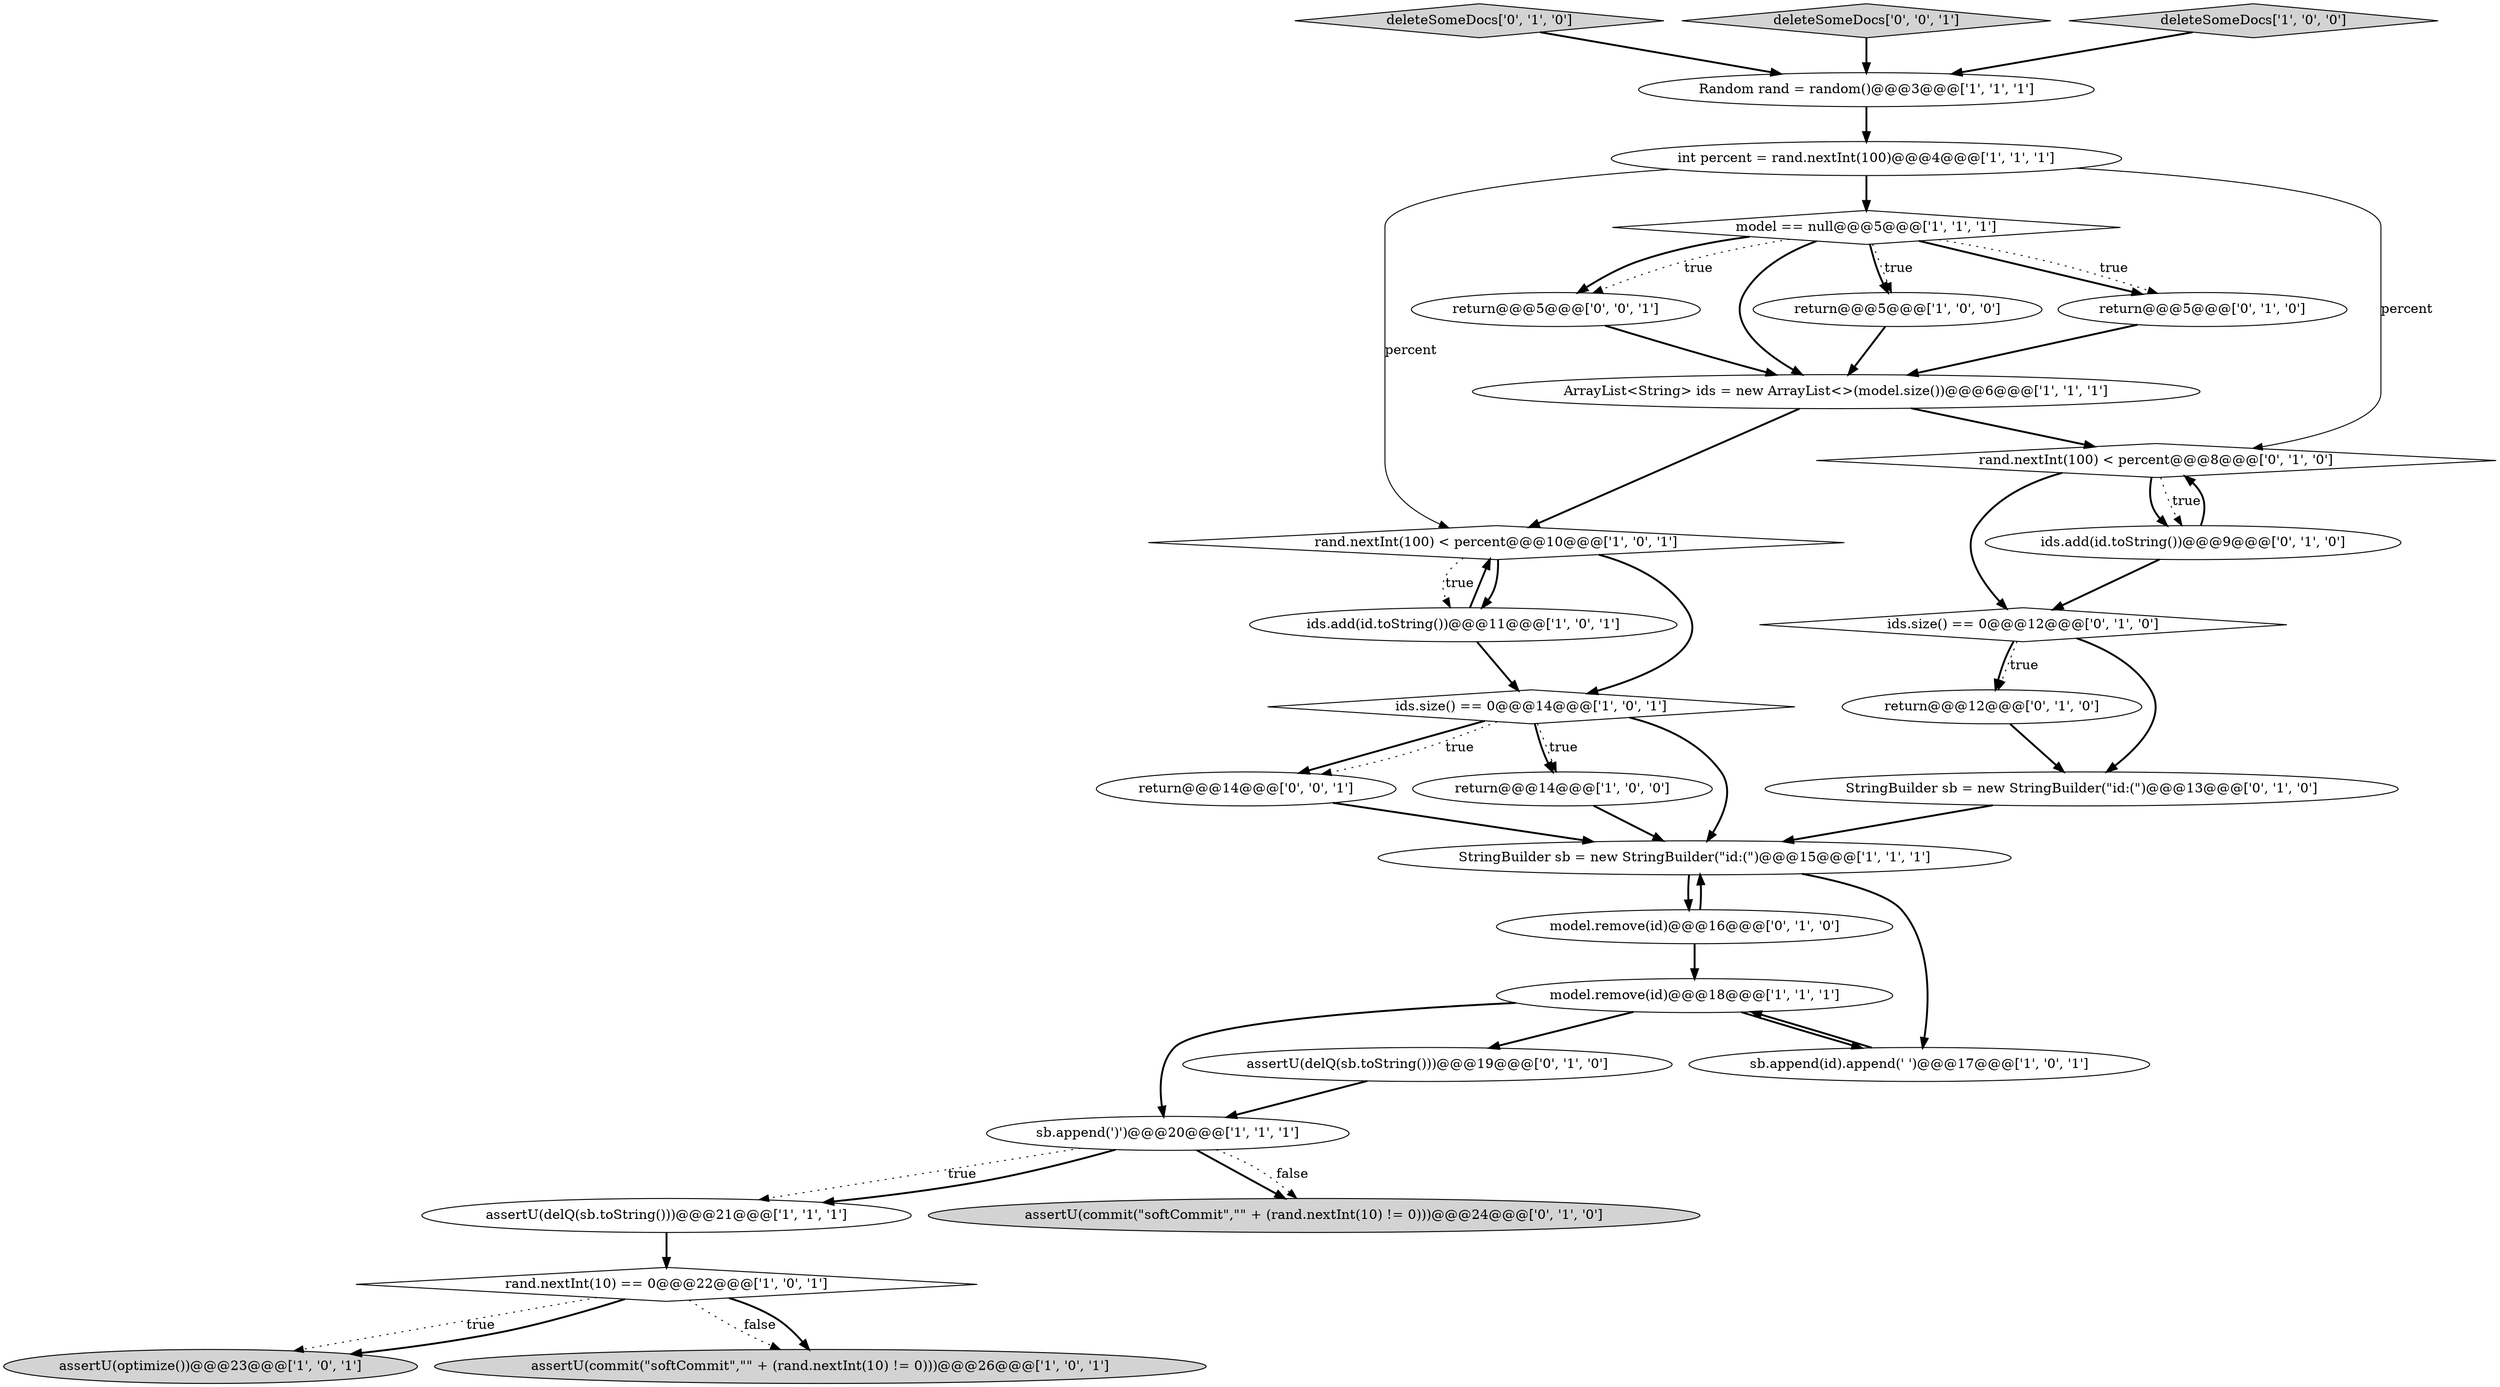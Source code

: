 digraph {
7 [style = filled, label = "Random rand = random()@@@3@@@['1', '1', '1']", fillcolor = white, shape = ellipse image = "AAA0AAABBB1BBB"];
9 [style = filled, label = "model.remove(id)@@@18@@@['1', '1', '1']", fillcolor = white, shape = ellipse image = "AAA0AAABBB1BBB"];
3 [style = filled, label = "sb.append(')')@@@20@@@['1', '1', '1']", fillcolor = white, shape = ellipse image = "AAA0AAABBB1BBB"];
30 [style = filled, label = "return@@@5@@@['0', '0', '1']", fillcolor = white, shape = ellipse image = "AAA0AAABBB3BBB"];
13 [style = filled, label = "model == null@@@5@@@['1', '1', '1']", fillcolor = white, shape = diamond image = "AAA0AAABBB1BBB"];
2 [style = filled, label = "StringBuilder sb = new StringBuilder(\"id:(\")@@@15@@@['1', '1', '1']", fillcolor = white, shape = ellipse image = "AAA0AAABBB1BBB"];
22 [style = filled, label = "model.remove(id)@@@16@@@['0', '1', '0']", fillcolor = white, shape = ellipse image = "AAA0AAABBB2BBB"];
20 [style = filled, label = "rand.nextInt(100) < percent@@@8@@@['0', '1', '0']", fillcolor = white, shape = diamond image = "AAA0AAABBB2BBB"];
6 [style = filled, label = "ids.add(id.toString())@@@11@@@['1', '0', '1']", fillcolor = white, shape = ellipse image = "AAA0AAABBB1BBB"];
25 [style = filled, label = "return@@@12@@@['0', '1', '0']", fillcolor = white, shape = ellipse image = "AAA0AAABBB2BBB"];
14 [style = filled, label = "assertU(optimize())@@@23@@@['1', '0', '1']", fillcolor = lightgray, shape = ellipse image = "AAA0AAABBB1BBB"];
0 [style = filled, label = "return@@@5@@@['1', '0', '0']", fillcolor = white, shape = ellipse image = "AAA0AAABBB1BBB"];
23 [style = filled, label = "assertU(delQ(sb.toString()))@@@19@@@['0', '1', '0']", fillcolor = white, shape = ellipse image = "AAA0AAABBB2BBB"];
21 [style = filled, label = "deleteSomeDocs['0', '1', '0']", fillcolor = lightgray, shape = diamond image = "AAA0AAABBB2BBB"];
4 [style = filled, label = "assertU(delQ(sb.toString()))@@@21@@@['1', '1', '1']", fillcolor = white, shape = ellipse image = "AAA0AAABBB1BBB"];
16 [style = filled, label = "int percent = rand.nextInt(100)@@@4@@@['1', '1', '1']", fillcolor = white, shape = ellipse image = "AAA0AAABBB1BBB"];
12 [style = filled, label = "sb.append(id).append(' ')@@@17@@@['1', '0', '1']", fillcolor = white, shape = ellipse image = "AAA0AAABBB1BBB"];
29 [style = filled, label = "deleteSomeDocs['0', '0', '1']", fillcolor = lightgray, shape = diamond image = "AAA0AAABBB3BBB"];
26 [style = filled, label = "assertU(commit(\"softCommit\",\"\" + (rand.nextInt(10) != 0)))@@@24@@@['0', '1', '0']", fillcolor = lightgray, shape = ellipse image = "AAA0AAABBB2BBB"];
28 [style = filled, label = "return@@@14@@@['0', '0', '1']", fillcolor = white, shape = ellipse image = "AAA0AAABBB3BBB"];
18 [style = filled, label = "ids.size() == 0@@@12@@@['0', '1', '0']", fillcolor = white, shape = diamond image = "AAA0AAABBB2BBB"];
19 [style = filled, label = "return@@@5@@@['0', '1', '0']", fillcolor = white, shape = ellipse image = "AAA0AAABBB2BBB"];
27 [style = filled, label = "ids.add(id.toString())@@@9@@@['0', '1', '0']", fillcolor = white, shape = ellipse image = "AAA0AAABBB2BBB"];
15 [style = filled, label = "assertU(commit(\"softCommit\",\"\" + (rand.nextInt(10) != 0)))@@@26@@@['1', '0', '1']", fillcolor = lightgray, shape = ellipse image = "AAA0AAABBB1BBB"];
11 [style = filled, label = "rand.nextInt(100) < percent@@@10@@@['1', '0', '1']", fillcolor = white, shape = diamond image = "AAA0AAABBB1BBB"];
1 [style = filled, label = "return@@@14@@@['1', '0', '0']", fillcolor = white, shape = ellipse image = "AAA0AAABBB1BBB"];
8 [style = filled, label = "ids.size() == 0@@@14@@@['1', '0', '1']", fillcolor = white, shape = diamond image = "AAA0AAABBB1BBB"];
10 [style = filled, label = "deleteSomeDocs['1', '0', '0']", fillcolor = lightgray, shape = diamond image = "AAA0AAABBB1BBB"];
5 [style = filled, label = "ArrayList<String> ids = new ArrayList<>(model.size())@@@6@@@['1', '1', '1']", fillcolor = white, shape = ellipse image = "AAA0AAABBB1BBB"];
24 [style = filled, label = "StringBuilder sb = new StringBuilder(\"id:(\")@@@13@@@['0', '1', '0']", fillcolor = white, shape = ellipse image = "AAA0AAABBB2BBB"];
17 [style = filled, label = "rand.nextInt(10) == 0@@@22@@@['1', '0', '1']", fillcolor = white, shape = diamond image = "AAA0AAABBB1BBB"];
22->2 [style = bold, label=""];
23->3 [style = bold, label=""];
17->15 [style = dotted, label="false"];
20->27 [style = bold, label=""];
16->20 [style = solid, label="percent"];
17->14 [style = dotted, label="true"];
13->30 [style = bold, label=""];
20->27 [style = dotted, label="true"];
13->19 [style = bold, label=""];
19->5 [style = bold, label=""];
3->26 [style = bold, label=""];
24->2 [style = bold, label=""];
13->0 [style = bold, label=""];
18->24 [style = bold, label=""];
20->18 [style = bold, label=""];
25->24 [style = bold, label=""];
6->11 [style = bold, label=""];
7->16 [style = bold, label=""];
9->3 [style = bold, label=""];
18->25 [style = bold, label=""];
4->17 [style = bold, label=""];
17->14 [style = bold, label=""];
11->6 [style = bold, label=""];
16->13 [style = bold, label=""];
22->9 [style = bold, label=""];
6->8 [style = bold, label=""];
27->20 [style = bold, label=""];
8->1 [style = bold, label=""];
12->9 [style = bold, label=""];
10->7 [style = bold, label=""];
16->11 [style = solid, label="percent"];
8->2 [style = bold, label=""];
5->11 [style = bold, label=""];
11->8 [style = bold, label=""];
17->15 [style = bold, label=""];
3->4 [style = dotted, label="true"];
11->6 [style = dotted, label="true"];
2->22 [style = bold, label=""];
30->5 [style = bold, label=""];
5->20 [style = bold, label=""];
8->28 [style = bold, label=""];
13->0 [style = dotted, label="true"];
13->19 [style = dotted, label="true"];
21->7 [style = bold, label=""];
27->18 [style = bold, label=""];
29->7 [style = bold, label=""];
18->25 [style = dotted, label="true"];
8->28 [style = dotted, label="true"];
9->23 [style = bold, label=""];
0->5 [style = bold, label=""];
3->26 [style = dotted, label="false"];
8->1 [style = dotted, label="true"];
13->30 [style = dotted, label="true"];
1->2 [style = bold, label=""];
3->4 [style = bold, label=""];
13->5 [style = bold, label=""];
28->2 [style = bold, label=""];
2->12 [style = bold, label=""];
9->12 [style = bold, label=""];
}

